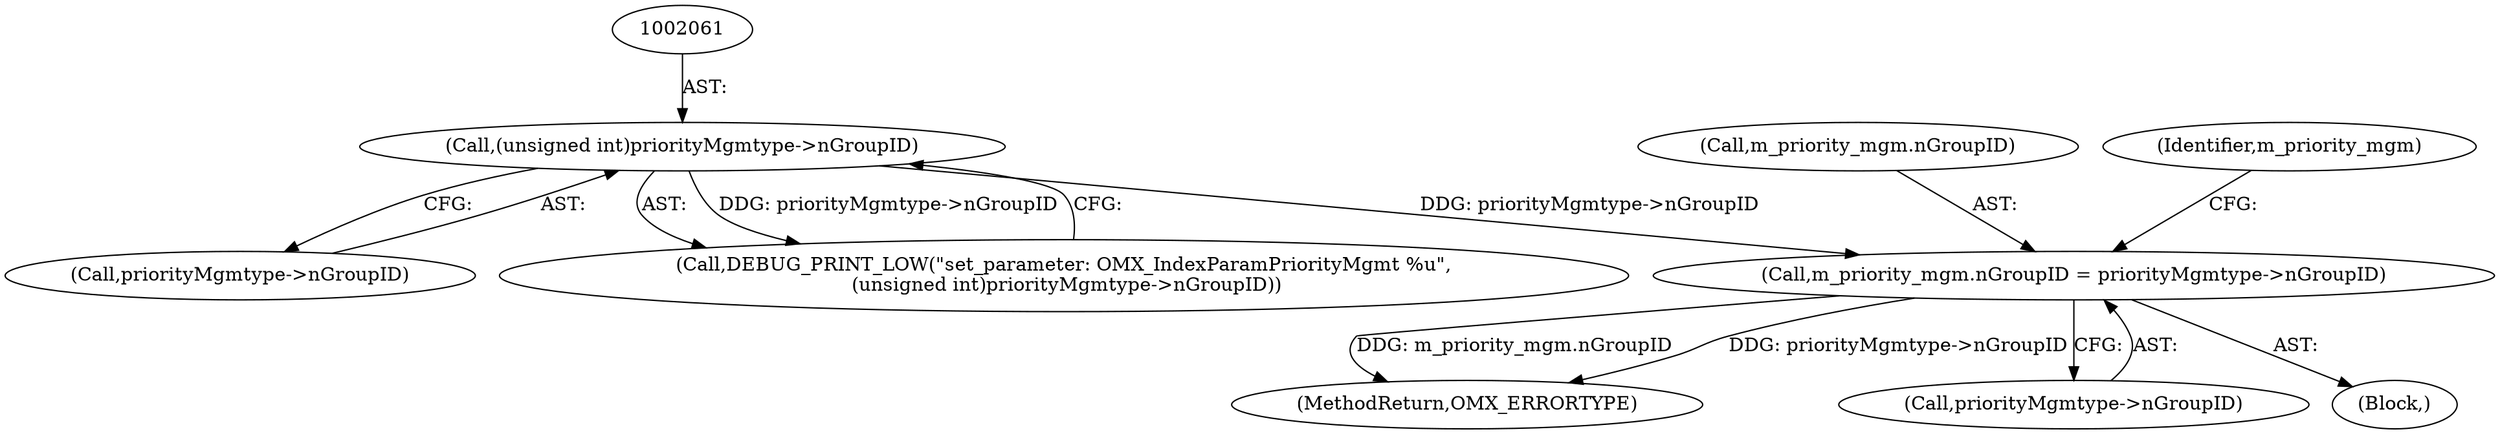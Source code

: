 digraph "0_Android_46e305be6e670a5a0041b0b4861122a0f1aabefa_2@pointer" {
"1002072" [label="(Call,m_priority_mgm.nGroupID = priorityMgmtype->nGroupID)"];
"1002060" [label="(Call,(unsigned int)priorityMgmtype->nGroupID)"];
"1002073" [label="(Call,m_priority_mgm.nGroupID)"];
"1002062" [label="(Call,priorityMgmtype->nGroupID)"];
"1003102" [label="(MethodReturn,OMX_ERRORTYPE)"];
"1002076" [label="(Call,priorityMgmtype->nGroupID)"];
"1002072" [label="(Call,m_priority_mgm.nGroupID = priorityMgmtype->nGroupID)"];
"1002039" [label="(Block,)"];
"1002060" [label="(Call,(unsigned int)priorityMgmtype->nGroupID)"];
"1002081" [label="(Identifier,m_priority_mgm)"];
"1002058" [label="(Call,DEBUG_PRINT_LOW(\"set_parameter: OMX_IndexParamPriorityMgmt %u\",\n (unsigned int)priorityMgmtype->nGroupID))"];
"1002072" -> "1002039"  [label="AST: "];
"1002072" -> "1002076"  [label="CFG: "];
"1002073" -> "1002072"  [label="AST: "];
"1002076" -> "1002072"  [label="AST: "];
"1002081" -> "1002072"  [label="CFG: "];
"1002072" -> "1003102"  [label="DDG: m_priority_mgm.nGroupID"];
"1002072" -> "1003102"  [label="DDG: priorityMgmtype->nGroupID"];
"1002060" -> "1002072"  [label="DDG: priorityMgmtype->nGroupID"];
"1002060" -> "1002058"  [label="AST: "];
"1002060" -> "1002062"  [label="CFG: "];
"1002061" -> "1002060"  [label="AST: "];
"1002062" -> "1002060"  [label="AST: "];
"1002058" -> "1002060"  [label="CFG: "];
"1002060" -> "1002058"  [label="DDG: priorityMgmtype->nGroupID"];
}
